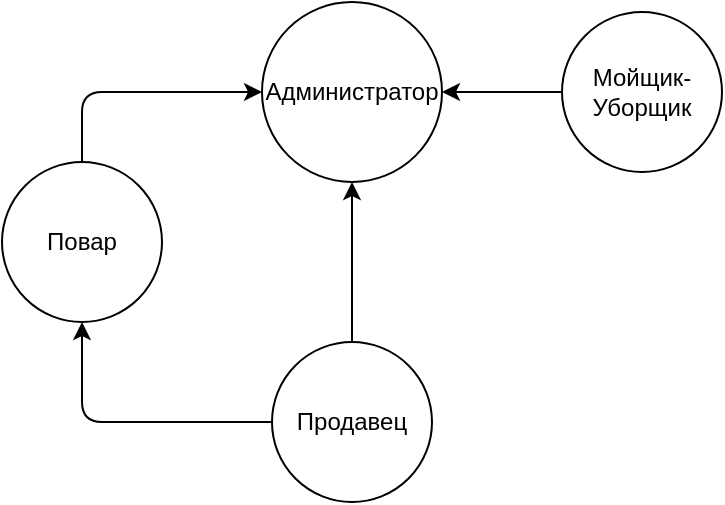 <mxfile version="14.5.3" type="github">
  <diagram id="e2gnCyus7xJX7-3KAdjL" name="Page-1">
    <mxGraphModel dx="782" dy="450" grid="1" gridSize="10" guides="1" tooltips="1" connect="1" arrows="1" fold="1" page="1" pageScale="1" pageWidth="827" pageHeight="1169" math="0" shadow="0">
      <root>
        <mxCell id="0" />
        <mxCell id="1" parent="0" />
        <mxCell id="tyS6IScYEBtf9JQCvo7i-1" value="Повар" style="ellipse;whiteSpace=wrap;html=1;aspect=fixed;" vertex="1" parent="1">
          <mxGeometry x="100" y="160" width="80" height="80" as="geometry" />
        </mxCell>
        <mxCell id="tyS6IScYEBtf9JQCvo7i-2" value="Продавец" style="ellipse;whiteSpace=wrap;html=1;aspect=fixed;" vertex="1" parent="1">
          <mxGeometry x="235" y="250" width="80" height="80" as="geometry" />
        </mxCell>
        <mxCell id="tyS6IScYEBtf9JQCvo7i-3" value="Мойщик-Уборщик" style="ellipse;whiteSpace=wrap;html=1;aspect=fixed;" vertex="1" parent="1">
          <mxGeometry x="380" y="85" width="80" height="80" as="geometry" />
        </mxCell>
        <mxCell id="tyS6IScYEBtf9JQCvo7i-4" value="Администратор" style="ellipse;whiteSpace=wrap;html=1;aspect=fixed;" vertex="1" parent="1">
          <mxGeometry x="230" y="80" width="90" height="90" as="geometry" />
        </mxCell>
        <mxCell id="tyS6IScYEBtf9JQCvo7i-6" value="" style="endArrow=classic;html=1;exitX=0;exitY=0.5;exitDx=0;exitDy=0;entryX=0.5;entryY=1;entryDx=0;entryDy=0;" edge="1" parent="1" source="tyS6IScYEBtf9JQCvo7i-2" target="tyS6IScYEBtf9JQCvo7i-1">
          <mxGeometry width="50" height="50" relative="1" as="geometry">
            <mxPoint x="360" y="290" as="sourcePoint" />
            <mxPoint x="410" y="240" as="targetPoint" />
            <Array as="points">
              <mxPoint x="140" y="290" />
            </Array>
          </mxGeometry>
        </mxCell>
        <mxCell id="tyS6IScYEBtf9JQCvo7i-7" value="" style="endArrow=classic;html=1;exitX=0.5;exitY=0;exitDx=0;exitDy=0;entryX=0.5;entryY=1;entryDx=0;entryDy=0;" edge="1" parent="1" source="tyS6IScYEBtf9JQCvo7i-2" target="tyS6IScYEBtf9JQCvo7i-4">
          <mxGeometry width="50" height="50" relative="1" as="geometry">
            <mxPoint x="360" y="290" as="sourcePoint" />
            <mxPoint x="410" y="240" as="targetPoint" />
            <Array as="points" />
          </mxGeometry>
        </mxCell>
        <mxCell id="tyS6IScYEBtf9JQCvo7i-8" value="" style="endArrow=classic;html=1;exitX=0.5;exitY=0;exitDx=0;exitDy=0;entryX=0;entryY=0.5;entryDx=0;entryDy=0;" edge="1" parent="1" source="tyS6IScYEBtf9JQCvo7i-1" target="tyS6IScYEBtf9JQCvo7i-4">
          <mxGeometry width="50" height="50" relative="1" as="geometry">
            <mxPoint x="360" y="290" as="sourcePoint" />
            <mxPoint x="410" y="240" as="targetPoint" />
            <Array as="points">
              <mxPoint x="140" y="125" />
            </Array>
          </mxGeometry>
        </mxCell>
        <mxCell id="tyS6IScYEBtf9JQCvo7i-10" value="" style="endArrow=classic;html=1;entryX=1;entryY=0.5;entryDx=0;entryDy=0;exitX=0;exitY=0.5;exitDx=0;exitDy=0;" edge="1" parent="1" source="tyS6IScYEBtf9JQCvo7i-3" target="tyS6IScYEBtf9JQCvo7i-4">
          <mxGeometry width="50" height="50" relative="1" as="geometry">
            <mxPoint x="370" y="180" as="sourcePoint" />
            <mxPoint x="410" y="240" as="targetPoint" />
          </mxGeometry>
        </mxCell>
      </root>
    </mxGraphModel>
  </diagram>
</mxfile>
